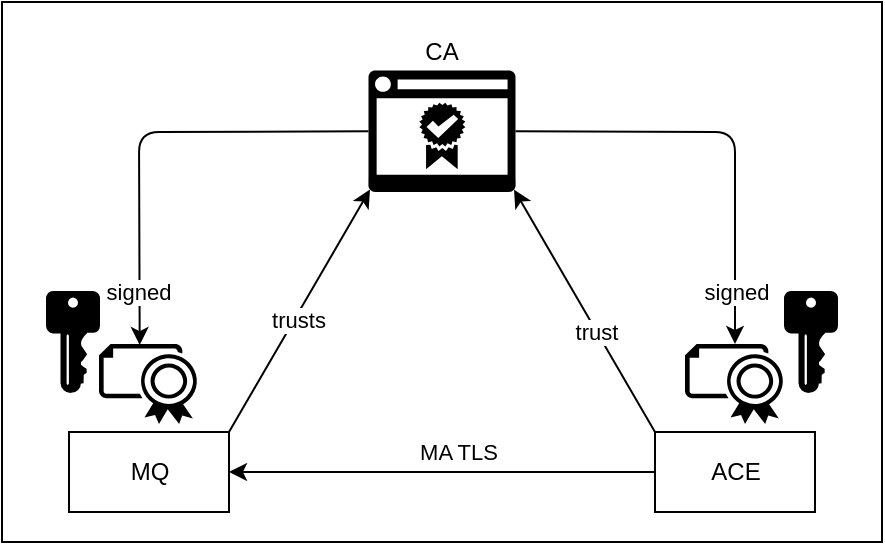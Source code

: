 <mxfile version="13.7.9" type="device"><diagram id="z7vxB2srEyBh63ghKy1h" name="Page-1"><mxGraphModel dx="1106" dy="997" grid="1" gridSize="10" guides="1" tooltips="1" connect="1" arrows="1" fold="1" page="1" pageScale="1" pageWidth="1169" pageHeight="827" math="0" shadow="0"><root><mxCell id="0"/><mxCell id="1" parent="0"/><mxCell id="6ce_AgvIFZWaFJ7X6dC0-3" value="" style="group" vertex="1" connectable="0" parent="1"><mxGeometry x="270" y="279" width="440" height="270" as="geometry"/></mxCell><mxCell id="6ce_AgvIFZWaFJ7X6dC0-1" value="" style="rounded=0;whiteSpace=wrap;html=1;fillColor=none;" vertex="1" parent="6ce_AgvIFZWaFJ7X6dC0-3"><mxGeometry width="440" height="270" as="geometry"/></mxCell><mxCell id="6ce_AgvIFZWaFJ7X6dC0-2" value="" style="group" vertex="1" connectable="0" parent="6ce_AgvIFZWaFJ7X6dC0-3"><mxGeometry x="22.5" y="15" width="395" height="240" as="geometry"/></mxCell><mxCell id="iz6W6EeP5fZASqYXiBtP-4" value="" style="group" parent="6ce_AgvIFZWaFJ7X6dC0-2" vertex="1" connectable="0"><mxGeometry x="16" y="140" width="70" height="50" as="geometry"/></mxCell><mxCell id="iyMQoMmiNjN4O3Ul1M4i-1" value="" style="group" parent="6ce_AgvIFZWaFJ7X6dC0-2" vertex="1" connectable="0"><mxGeometry x="160.75" width="73.5" height="80" as="geometry"/></mxCell><mxCell id="oHn4XJ8cwxGa6B39NdFx-4" value="" style="outlineConnect=0;dashed=0;verticalLabelPosition=bottom;verticalAlign=top;align=center;html=1;shape=mxgraph.aws3.certificate_manager_2;gradientColor=none;fillColor=#000000;" parent="iyMQoMmiNjN4O3Ul1M4i-1" vertex="1"><mxGeometry y="19.277" width="73.5" height="60.723" as="geometry"/></mxCell><mxCell id="iz6W6EeP5fZASqYXiBtP-23" value="CA" style="text;html=1;strokeColor=none;fillColor=none;align=center;verticalAlign=middle;whiteSpace=wrap;rounded=0;" parent="iyMQoMmiNjN4O3Ul1M4i-1" vertex="1"><mxGeometry x="16.75" width="40" height="19.277" as="geometry"/></mxCell><mxCell id="iyMQoMmiNjN4O3Ul1M4i-4" value="" style="endArrow=classic;html=1;exitX=1;exitY=0.5;exitDx=0;exitDy=0;exitPerimeter=0;entryX=0.5;entryY=0;entryDx=0;entryDy=0;entryPerimeter=0;" parent="6ce_AgvIFZWaFJ7X6dC0-2" source="oHn4XJ8cwxGa6B39NdFx-4" target="iz6W6EeP5fZASqYXiBtP-14" edge="1"><mxGeometry width="50" height="50" relative="1" as="geometry"><mxPoint x="426" y="190" as="sourcePoint"/><mxPoint x="366" y="150" as="targetPoint"/><Array as="points"><mxPoint x="344" y="50"/></Array></mxGeometry></mxCell><mxCell id="iyMQoMmiNjN4O3Ul1M4i-5" value="signed" style="edgeLabel;html=1;align=center;verticalAlign=middle;resizable=0;points=[];" parent="iyMQoMmiNjN4O3Ul1M4i-4" vertex="1" connectable="0"><mxGeometry x="-0.104" relative="1" as="geometry"><mxPoint x="13.18" y="80.04" as="offset"/></mxGeometry></mxCell><mxCell id="iz6W6EeP5fZASqYXiBtP-14" value="" style="aspect=fixed;pointerEvents=1;shadow=0;dashed=0;html=1;strokeColor=none;labelPosition=center;verticalLabelPosition=bottom;verticalAlign=top;align=center;shape=mxgraph.azure.certificate;fillColor=#000000;" parent="6ce_AgvIFZWaFJ7X6dC0-2" vertex="1"><mxGeometry x="319.0" y="156" width="50" height="40" as="geometry"/></mxCell><mxCell id="iz6W6EeP5fZASqYXiBtP-15" value="" style="aspect=fixed;pointerEvents=1;shadow=0;dashed=0;html=1;labelPosition=center;verticalLabelPosition=bottom;verticalAlign=top;align=center;shape=mxgraph.mscae.enterprise.key_permissions;fillColor=#000000;" parent="6ce_AgvIFZWaFJ7X6dC0-2" vertex="1"><mxGeometry x="369" y="130" width="26" height="50" as="geometry"/></mxCell><mxCell id="iyMQoMmiNjN4O3Ul1M4i-8" value="" style="aspect=fixed;pointerEvents=1;shadow=0;dashed=0;html=1;strokeColor=none;labelPosition=center;verticalLabelPosition=bottom;verticalAlign=top;align=center;shape=mxgraph.azure.certificate;fillColor=#000000;" parent="6ce_AgvIFZWaFJ7X6dC0-2" vertex="1"><mxGeometry x="26" y="156" width="50" height="40" as="geometry"/></mxCell><mxCell id="iyMQoMmiNjN4O3Ul1M4i-9" value="" style="aspect=fixed;pointerEvents=1;shadow=0;dashed=0;html=1;labelPosition=center;verticalLabelPosition=bottom;verticalAlign=top;align=center;shape=mxgraph.mscae.enterprise.key_permissions;fillColor=#000000;" parent="6ce_AgvIFZWaFJ7X6dC0-2" vertex="1"><mxGeometry y="130" width="26" height="50" as="geometry"/></mxCell><mxCell id="iyMQoMmiNjN4O3Ul1M4i-13" value="" style="endArrow=classic;html=1;entryX=0.407;entryY=0.013;entryDx=0;entryDy=0;entryPerimeter=0;exitX=0;exitY=0.5;exitDx=0;exitDy=0;exitPerimeter=0;" parent="6ce_AgvIFZWaFJ7X6dC0-2" source="oHn4XJ8cwxGa6B39NdFx-4" target="iyMQoMmiNjN4O3Ul1M4i-8" edge="1"><mxGeometry width="50" height="50" relative="1" as="geometry"><mxPoint x="426" y="190" as="sourcePoint"/><mxPoint x="476" y="140" as="targetPoint"/><Array as="points"><mxPoint x="46" y="50"/></Array></mxGeometry></mxCell><mxCell id="iyMQoMmiNjN4O3Ul1M4i-14" value="signed" style="edgeLabel;html=1;align=center;verticalAlign=middle;resizable=0;points=[];" parent="iyMQoMmiNjN4O3Ul1M4i-13" vertex="1" connectable="0"><mxGeometry x="0.755" y="-1" relative="1" as="geometry"><mxPoint as="offset"/></mxGeometry></mxCell><mxCell id="iyMQoMmiNjN4O3Ul1M4i-19" value="" style="endArrow=classic;html=1;entryX=0.01;entryY=0.98;entryDx=0;entryDy=0;entryPerimeter=0;exitX=1;exitY=0;exitDx=0;exitDy=0;" parent="6ce_AgvIFZWaFJ7X6dC0-2" source="oHn4XJ8cwxGa6B39NdFx-2" target="oHn4XJ8cwxGa6B39NdFx-4" edge="1"><mxGeometry width="50" height="50" relative="1" as="geometry"><mxPoint x="426" y="190" as="sourcePoint"/><mxPoint x="476" y="140" as="targetPoint"/></mxGeometry></mxCell><mxCell id="iyMQoMmiNjN4O3Ul1M4i-20" value="trusts" style="edgeLabel;html=1;align=center;verticalAlign=middle;resizable=0;points=[];" parent="iyMQoMmiNjN4O3Ul1M4i-19" vertex="1" connectable="0"><mxGeometry x="0.028" y="2" relative="1" as="geometry"><mxPoint y="7.45" as="offset"/></mxGeometry></mxCell><mxCell id="iyMQoMmiNjN4O3Ul1M4i-21" value="trust" style="endArrow=classic;html=1;exitX=0;exitY=0;exitDx=0;exitDy=0;entryX=0.99;entryY=0.98;entryDx=0;entryDy=0;entryPerimeter=0;" parent="6ce_AgvIFZWaFJ7X6dC0-2" source="iz6W6EeP5fZASqYXiBtP-9" target="oHn4XJ8cwxGa6B39NdFx-4" edge="1"><mxGeometry x="-0.172" width="50" height="50" relative="1" as="geometry"><mxPoint x="266" y="190" as="sourcePoint"/><mxPoint x="344" y="73" as="targetPoint"/><Array as="points"/><mxPoint as="offset"/></mxGeometry></mxCell><mxCell id="igQKjkYyBtU7PlgeT-Gf-1" value="" style="group" parent="6ce_AgvIFZWaFJ7X6dC0-2" vertex="1" connectable="0"><mxGeometry x="11" y="200" width="373" height="40" as="geometry"/></mxCell><mxCell id="oHn4XJ8cwxGa6B39NdFx-2" value="MQ" style="rounded=0;whiteSpace=wrap;html=1;" parent="igQKjkYyBtU7PlgeT-Gf-1" vertex="1"><mxGeometry width="80" height="40" as="geometry"/></mxCell><mxCell id="iz6W6EeP5fZASqYXiBtP-9" value="ACE" style="rounded=0;whiteSpace=wrap;html=1;" parent="igQKjkYyBtU7PlgeT-Gf-1" vertex="1"><mxGeometry x="293" width="80" height="40" as="geometry"/></mxCell><mxCell id="iyMQoMmiNjN4O3Ul1M4i-15" value="" style="endArrow=classic;html=1;entryX=1;entryY=0.5;entryDx=0;entryDy=0;exitX=0;exitY=0.5;exitDx=0;exitDy=0;" parent="igQKjkYyBtU7PlgeT-Gf-1" source="iz6W6EeP5fZASqYXiBtP-9" target="oHn4XJ8cwxGa6B39NdFx-2" edge="1"><mxGeometry width="50" height="50" relative="1" as="geometry"><mxPoint x="580" y="210" as="sourcePoint"/><mxPoint x="630" y="160" as="targetPoint"/></mxGeometry></mxCell><mxCell id="iyMQoMmiNjN4O3Ul1M4i-18" value="&amp;nbsp;MA TLS&amp;nbsp;" style="edgeLabel;html=1;align=center;verticalAlign=middle;resizable=0;points=[];" parent="iyMQoMmiNjN4O3Ul1M4i-15" vertex="1" connectable="0"><mxGeometry x="-0.075" y="-1" relative="1" as="geometry"><mxPoint y="-9" as="offset"/></mxGeometry></mxCell></root></mxGraphModel></diagram></mxfile>